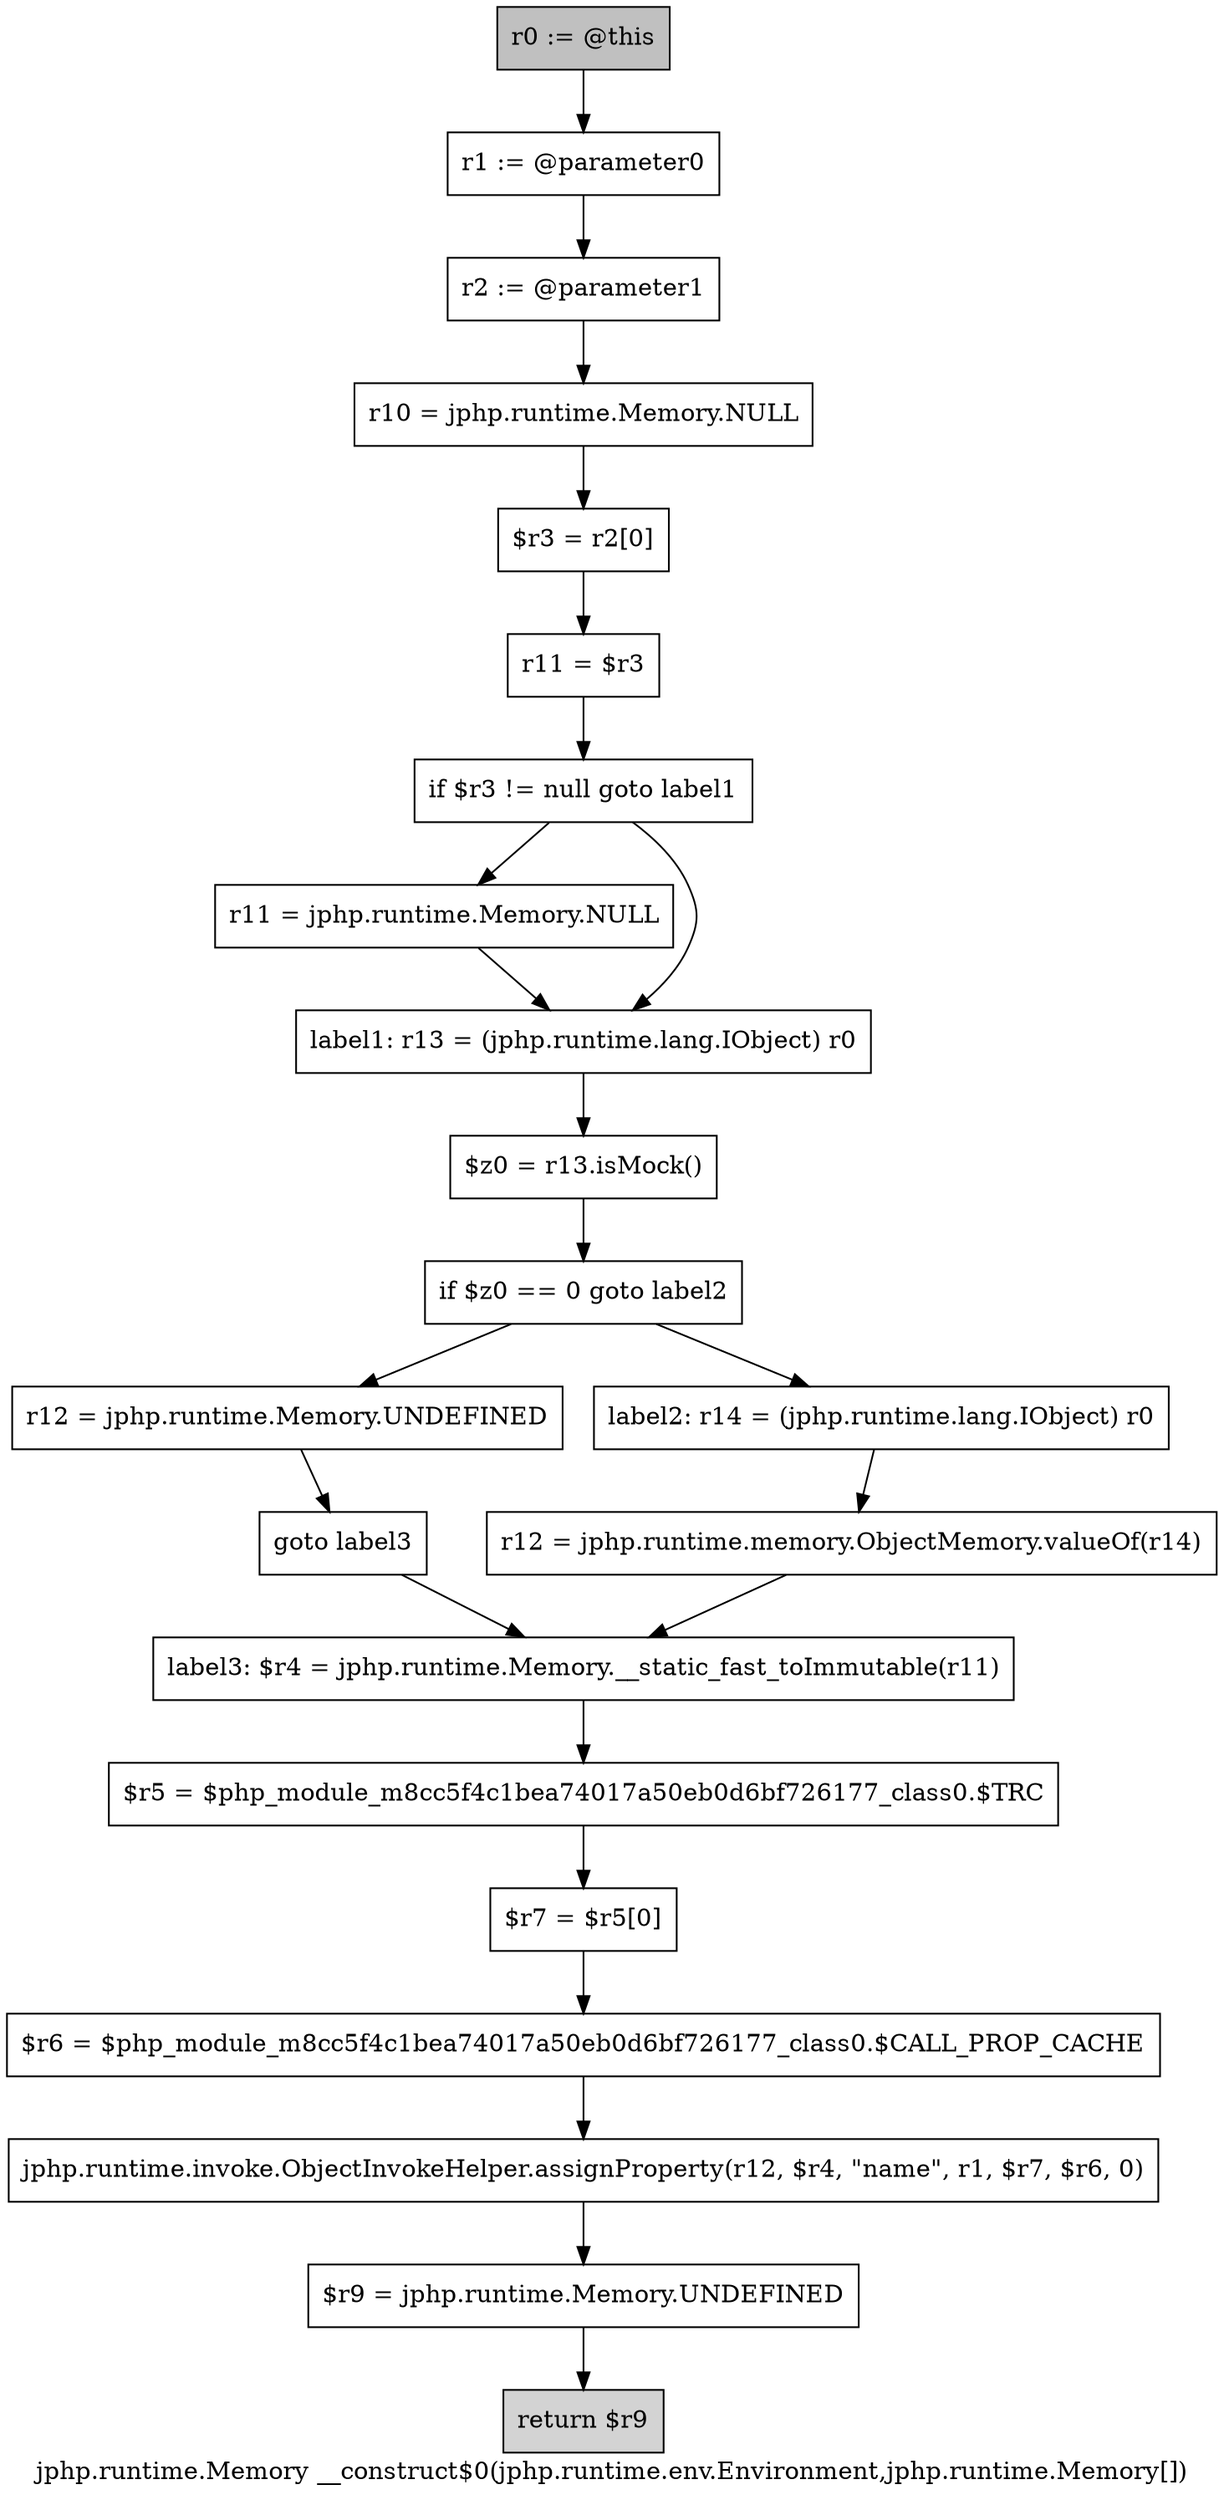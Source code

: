 digraph "jphp.runtime.Memory __construct$0(jphp.runtime.env.Environment,jphp.runtime.Memory[])" {
    label="jphp.runtime.Memory __construct$0(jphp.runtime.env.Environment,jphp.runtime.Memory[])";
    node [shape=box];
    "0" [style=filled,fillcolor=gray,label="r0 := @this",];
    "1" [label="r1 := @parameter0",];
    "0"->"1";
    "2" [label="r2 := @parameter1",];
    "1"->"2";
    "3" [label="r10 = jphp.runtime.Memory.NULL",];
    "2"->"3";
    "4" [label="$r3 = r2[0]",];
    "3"->"4";
    "5" [label="r11 = $r3",];
    "4"->"5";
    "6" [label="if $r3 != null goto label1",];
    "5"->"6";
    "7" [label="r11 = jphp.runtime.Memory.NULL",];
    "6"->"7";
    "8" [label="label1: r13 = (jphp.runtime.lang.IObject) r0",];
    "6"->"8";
    "7"->"8";
    "9" [label="$z0 = r13.isMock()",];
    "8"->"9";
    "10" [label="if $z0 == 0 goto label2",];
    "9"->"10";
    "11" [label="r12 = jphp.runtime.Memory.UNDEFINED",];
    "10"->"11";
    "13" [label="label2: r14 = (jphp.runtime.lang.IObject) r0",];
    "10"->"13";
    "12" [label="goto label3",];
    "11"->"12";
    "15" [label="label3: $r4 = jphp.runtime.Memory.__static_fast_toImmutable(r11)",];
    "12"->"15";
    "14" [label="r12 = jphp.runtime.memory.ObjectMemory.valueOf(r14)",];
    "13"->"14";
    "14"->"15";
    "16" [label="$r5 = $php_module_m8cc5f4c1bea74017a50eb0d6bf726177_class0.$TRC",];
    "15"->"16";
    "17" [label="$r7 = $r5[0]",];
    "16"->"17";
    "18" [label="$r6 = $php_module_m8cc5f4c1bea74017a50eb0d6bf726177_class0.$CALL_PROP_CACHE",];
    "17"->"18";
    "19" [label="jphp.runtime.invoke.ObjectInvokeHelper.assignProperty(r12, $r4, \"name\", r1, $r7, $r6, 0)",];
    "18"->"19";
    "20" [label="$r9 = jphp.runtime.Memory.UNDEFINED",];
    "19"->"20";
    "21" [style=filled,fillcolor=lightgray,label="return $r9",];
    "20"->"21";
}
